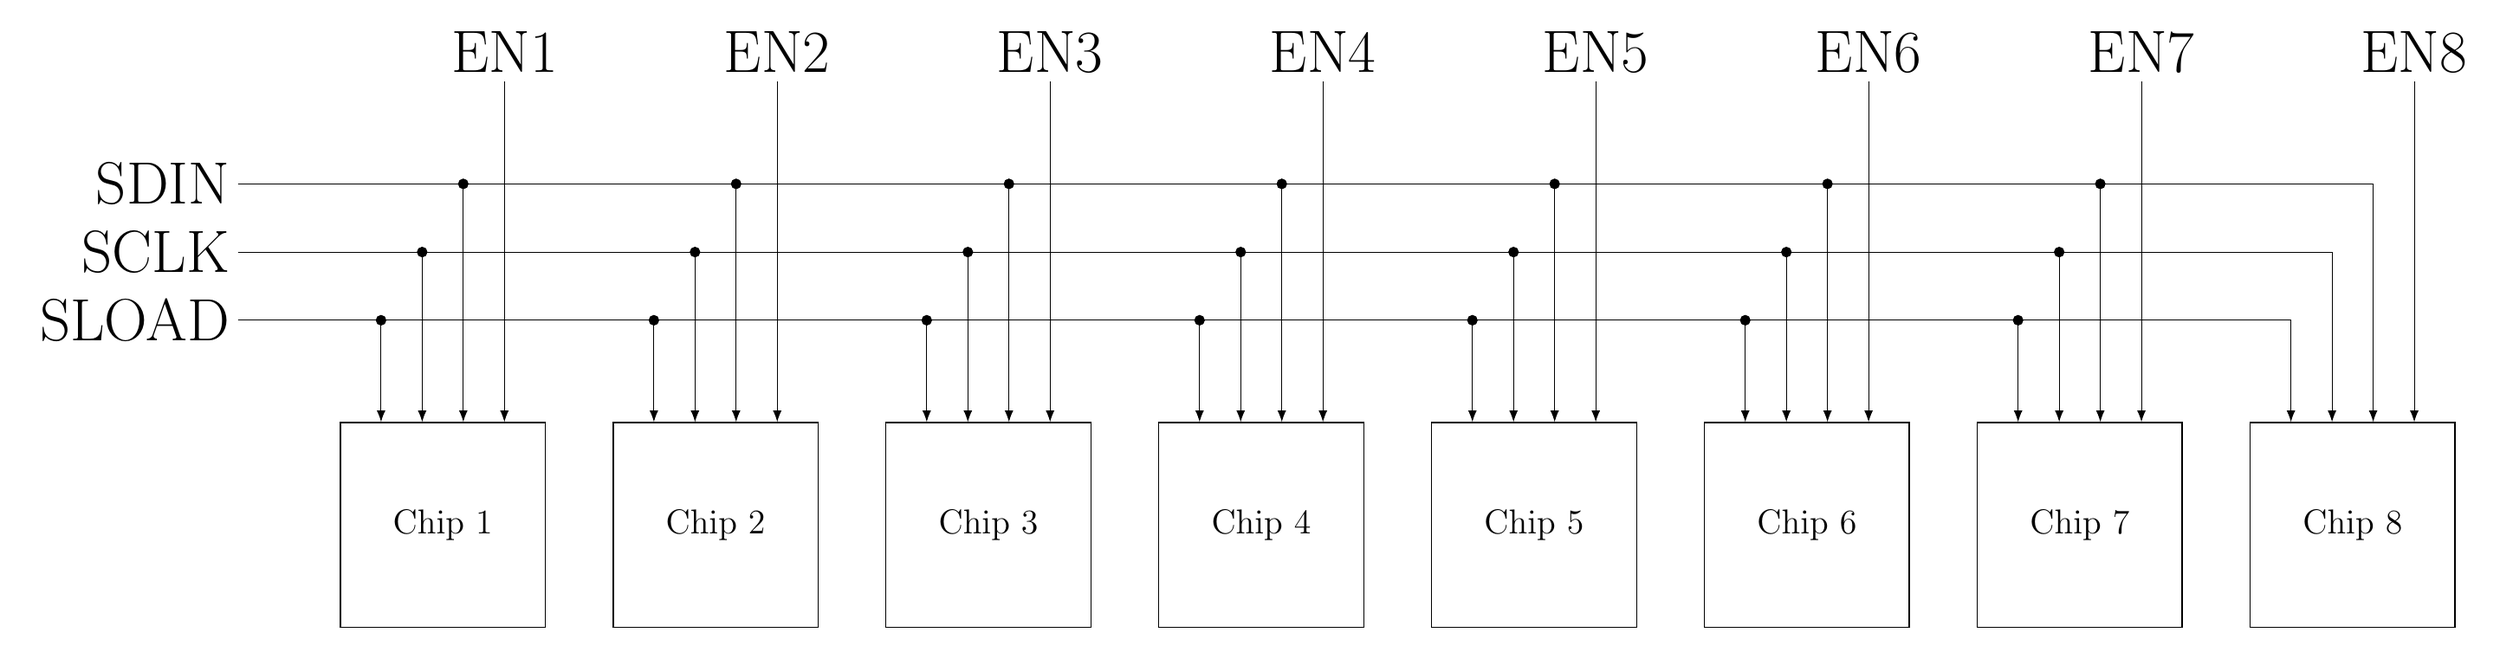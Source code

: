   \tikzset{myblock/.style = {rectangle, draw, minimum width=3cm, minimum height = 3cm}}
	 %, minimum width=3cm, minimum height = 3cm
\begin{tikzpicture}%[scale=0.6, every node/.style={scale=0.6}]
	    \node (c1)[myblock]{\Large Chip 1};
	\begin{scope}[shift={(4,0)}]
		\node (c2)[myblock] {\Large  Chip 2};
	\end{scope}
	\begin{scope}[shift={(8,0)}]
		\node (c3)[myblock]{\Large  Chip 3};
	\end{scope}
	\begin{scope}[shift={(12,0)}]
		\node (c4)[myblock]{\Large  Chip 4};
	\end{scope}
	\begin{scope}[shift={(16,0)}]
		\node (c5)[myblock]{\Large  Chip 5};
	\end{scope}
	\begin{scope}[shift={(20,0)}]
		\node (c6)[myblock]{\Large  Chip 6};
	\end{scope}
	\begin{scope}[shift={(24,0)}]
		\node (c7)[myblock]{\Large  Chip 7};
	\end{scope}
	\begin{scope}[shift={(28,0)}]
		\node (c8)[myblock]{\Large  Chip 8};
	\end{scope}

	\draw[-Latex] (-3,3) node[left] {\Huge SLOAD} -| coordinate (1)  ($(c1.north west)!0.2!(c1.north east)$) ;
	\draw[-Latex] (-3,3) -| coordinate (2)  ($(c2.north west)!0.2!(c2.north east)$) ;
	\draw[-Latex] (-3,3) -| coordinate (3)  ($(c3.north west)!0.2!(c3.north east)$) ;
	\draw[-Latex] (-3,3) -| coordinate (4)  ($(c4.north west)!0.2!(c4.north east)$) ;
	\draw[-Latex] (-3,3) -| coordinate (5)  ($(c5.north west)!0.2!(c5.north east)$) ;
	\draw[-Latex] (-3,3) -| coordinate (6)  ($(c6.north west)!0.2!(c6.north east)$) ;
	\draw[-Latex] (-3,3) -| coordinate (7)  ($(c7.north west)!0.2!(c7.north east)$) ;
	\draw[-Latex] (-3,3) -| coordinate (8)  ($(c8.north west)!0.2!(c8.north east)$) ;

	\draw[-Latex] (-3,4) node[left] {\Huge SCLK} -|  coordinate (9) ($(c1.north west)!0.4!(c1.north east)$) ;
	\draw[-Latex] (-3,4) -| coordinate (10) ($(c2.north west)!0.4!(c2.north east)$) ;
	\draw[-Latex] (-3,4) -| coordinate (11) ($(c3.north west)!0.4!(c3.north east)$) ;
	\draw[-Latex] (-3,4) -| coordinate (12) ($(c4.north west)!0.4!(c4.north east)$) ;
	\draw[-Latex] (-3,4) -| coordinate (13) ($(c5.north west)!0.4!(c5.north east)$) ;
	\draw[-Latex] (-3,4) -| coordinate (14) ($(c6.north west)!0.4!(c6.north east)$) ;
	\draw[-Latex] (-3,4) -| coordinate (15) ($(c7.north west)!0.4!(c7.north east)$) ;
	\draw[-Latex] (-3,4) -| coordinate (16) ($(c8.north west)!0.4!(c8.north east)$) ;

	\draw[-Latex] (-3,5) node[left] {\Huge SDIN} -| coordinate (17) ($(c1.north west)!0.6!(c1.north east)$) ;
	\draw[-Latex] (-3,5) -| coordinate (18) ($(c2.north west)!0.6!(c2.north east)$) ;
	\draw[-Latex] (-3,5) -| coordinate (19) ($(c3.north west)!0.6!(c3.north east)$) ;
	\draw[-Latex] (-3,5) -| coordinate (20) ($(c4.north west)!0.6!(c4.north east)$) ;
	\draw[-Latex] (-3,5) -| coordinate (21) ($(c5.north west)!0.6!(c5.north east)$) ;
	\draw[-Latex] (-3,5) -| coordinate (22) ($(c6.north west)!0.6!(c6.north east)$) ;
	\draw[-Latex] (-3,5) -| coordinate (23) ($(c7.north west)!0.6!(c7.north east)$) ;
	\draw[-Latex] (-3,5) -| ($(c8.north west)!0.6!(c8.north east)$) ;

	\draw[Latex-]  ($(c1.north west)!0.8!(c1.north east)$) --  ++(0,5) node[above] {\Huge EN1}; 
	\draw[Latex-]  ($(c2.north west)!0.8!(c2.north east)$) --  ++(0,5) node[above] {\Huge EN2}; 
	\draw[Latex-]  ($(c3.north west)!0.8!(c3.north east)$) --  ++(0,5) node[above] {\Huge EN3}; 
	\draw[Latex-]  ($(c4.north west)!0.8!(c4.north east)$) --  ++(0,5) node[above] {\Huge EN4}; 
	\draw[Latex-]  ($(c5.north west)!0.8!(c5.north east)$) --  ++(0,5) node[above] {\Huge EN5}; 
	\draw[Latex-]  ($(c6.north west)!0.8!(c6.north east)$) --  ++(0,5) node[above] {\Huge EN6}; 
	\draw[Latex-]  ($(c7.north west)!0.8!(c7.north east)$) --  ++(0,5) node[above] {\Huge EN7}; 
	\draw[Latex-]  ($(c8.north west)!0.8!(c8.north east)$) --  ++(0,5) node[above] {\Huge EN8}; 


	\filldraw[black] (1) circle (2pt); 
	\filldraw[black] (2) circle (2pt); 
	\filldraw[black] (3) circle (2pt); 
	\filldraw[black] (4) circle (2pt); 
	\filldraw[black] (5) circle (2pt); 
	\filldraw[black] (6) circle (2pt); 
	\filldraw[black] (7) circle (2pt); 
	\filldraw[black] (9) circle (2pt); 
	\filldraw[black] (10) circle (2pt); 
	\filldraw[black] (11) circle (2pt); 
	\filldraw[black] (12) circle (2pt); 
	\filldraw[black] (13) circle (2pt); 
	\filldraw[black] (14) circle (2pt); 
	\filldraw[black] (15) circle (2pt); 
	\filldraw[black] (17) circle (2pt); 
	\filldraw[black] (18) circle (2pt); 
	\filldraw[black] (19) circle (2pt); 
	\filldraw[black] (20) circle (2pt); 
	\filldraw[black] (21) circle (2pt); 
	\filldraw[black] (22) circle (2pt); 
	\filldraw[black] (23) circle (2pt);
\end{tikzpicture}